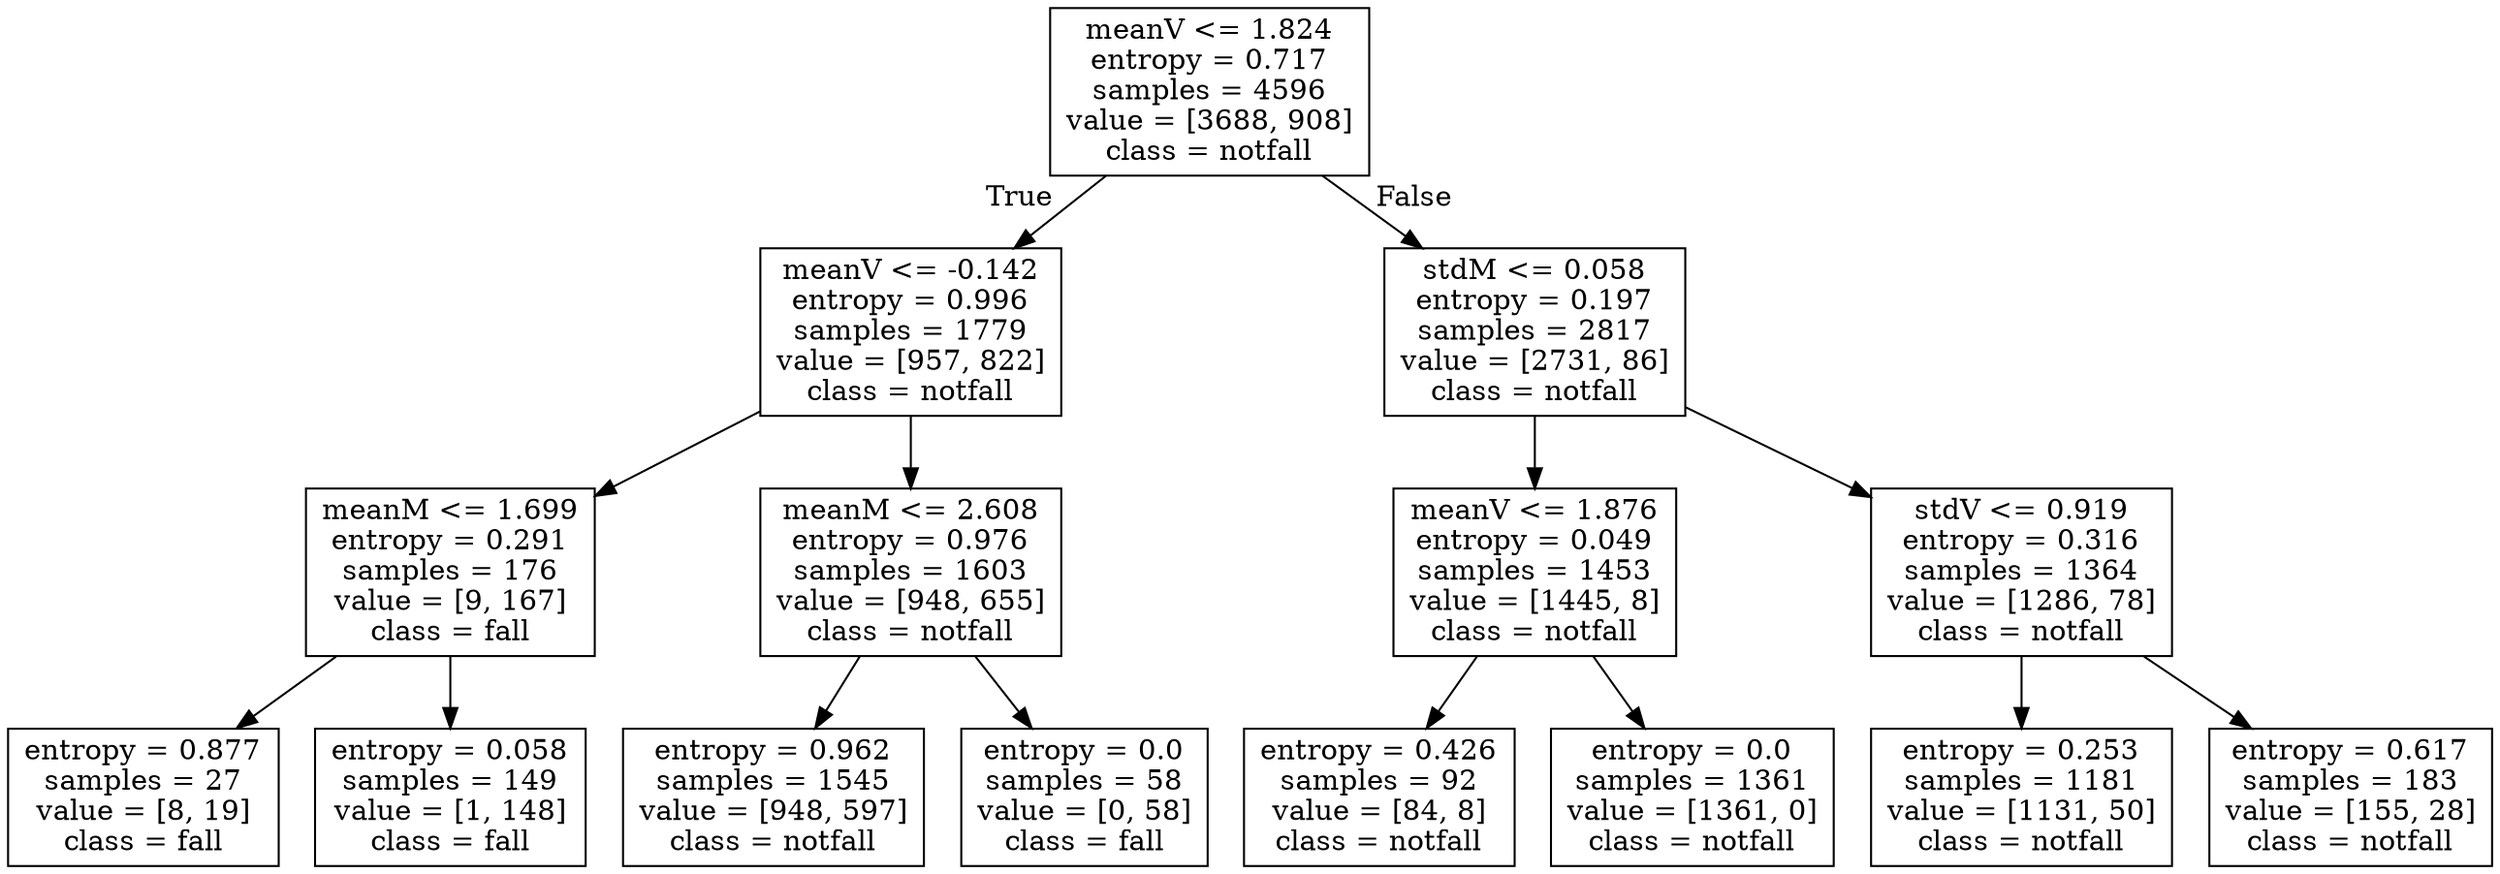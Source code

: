 digraph Tree {
node [shape=box] ;
0 [label="meanV <= 1.824\nentropy = 0.717\nsamples = 4596\nvalue = [3688, 908]\nclass = notfall"] ;
1 [label="meanV <= -0.142\nentropy = 0.996\nsamples = 1779\nvalue = [957, 822]\nclass = notfall"] ;
0 -> 1 [labeldistance=2.5, labelangle=45, headlabel="True"] ;
2 [label="meanM <= 1.699\nentropy = 0.291\nsamples = 176\nvalue = [9, 167]\nclass = fall"] ;
1 -> 2 ;
3 [label="entropy = 0.877\nsamples = 27\nvalue = [8, 19]\nclass = fall"] ;
2 -> 3 ;
4 [label="entropy = 0.058\nsamples = 149\nvalue = [1, 148]\nclass = fall"] ;
2 -> 4 ;
5 [label="meanM <= 2.608\nentropy = 0.976\nsamples = 1603\nvalue = [948, 655]\nclass = notfall"] ;
1 -> 5 ;
6 [label="entropy = 0.962\nsamples = 1545\nvalue = [948, 597]\nclass = notfall"] ;
5 -> 6 ;
7 [label="entropy = 0.0\nsamples = 58\nvalue = [0, 58]\nclass = fall"] ;
5 -> 7 ;
8 [label="stdM <= 0.058\nentropy = 0.197\nsamples = 2817\nvalue = [2731, 86]\nclass = notfall"] ;
0 -> 8 [labeldistance=2.5, labelangle=-45, headlabel="False"] ;
9 [label="meanV <= 1.876\nentropy = 0.049\nsamples = 1453\nvalue = [1445, 8]\nclass = notfall"] ;
8 -> 9 ;
10 [label="entropy = 0.426\nsamples = 92\nvalue = [84, 8]\nclass = notfall"] ;
9 -> 10 ;
11 [label="entropy = 0.0\nsamples = 1361\nvalue = [1361, 0]\nclass = notfall"] ;
9 -> 11 ;
12 [label="stdV <= 0.919\nentropy = 0.316\nsamples = 1364\nvalue = [1286, 78]\nclass = notfall"] ;
8 -> 12 ;
13 [label="entropy = 0.253\nsamples = 1181\nvalue = [1131, 50]\nclass = notfall"] ;
12 -> 13 ;
14 [label="entropy = 0.617\nsamples = 183\nvalue = [155, 28]\nclass = notfall"] ;
12 -> 14 ;
}